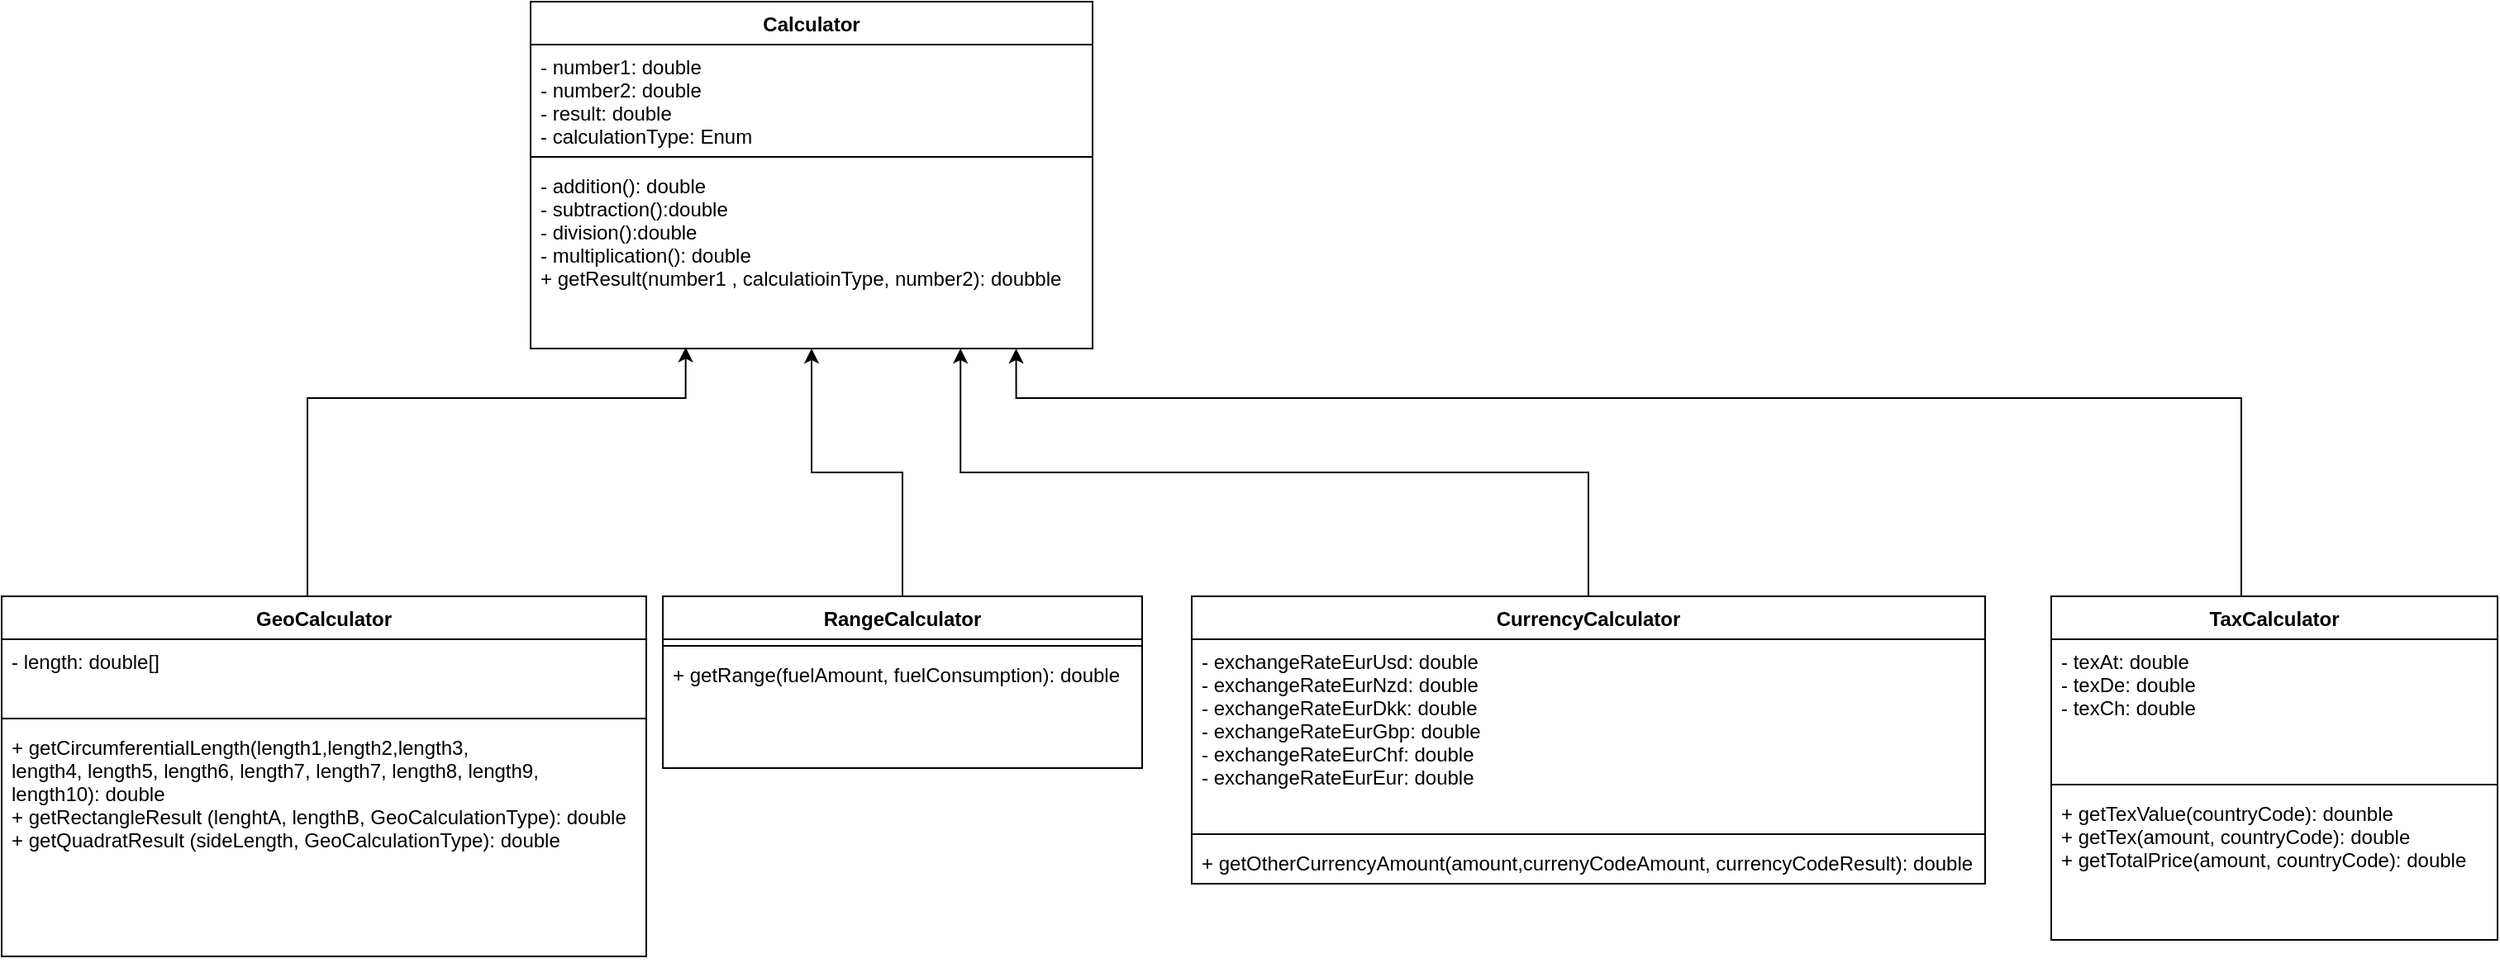 <mxfile version="12.9.13" type="device"><diagram id="qHMJm2bqAuU1ctp3n1JP" name="Page-1"><mxGraphModel dx="1090" dy="493" grid="1" gridSize="10" guides="1" tooltips="1" connect="1" arrows="1" fold="1" page="1" pageScale="1" pageWidth="850" pageHeight="1100" math="0" shadow="0"><root><mxCell id="0"/><mxCell id="1" parent="0"/><mxCell id="zL1bUzS9teMr9KNvSGsY-21" value="" style="edgeStyle=orthogonalEdgeStyle;rounded=0;orthogonalLoop=1;jettySize=auto;html=1;startArrow=none;startFill=0;endArrow=classic;endFill=1;entryX=0.276;entryY=0.993;entryDx=0;entryDy=0;entryPerimeter=0;exitX=0.5;exitY=0;exitDx=0;exitDy=0;" edge="1" parent="1" source="zL1bUzS9teMr9KNvSGsY-5" target="zL1bUzS9teMr9KNvSGsY-4"><mxGeometry relative="1" as="geometry"><Array as="points"><mxPoint x="185" y="280"/><mxPoint x="414" y="280"/></Array></mxGeometry></mxCell><mxCell id="zL1bUzS9teMr9KNvSGsY-27" style="edgeStyle=orthogonalEdgeStyle;rounded=0;orthogonalLoop=1;jettySize=auto;html=1;startArrow=none;startFill=0;endArrow=classic;endFill=1;entryX=0.5;entryY=1;entryDx=0;entryDy=0;entryPerimeter=0;" edge="1" parent="1" source="zL1bUzS9teMr9KNvSGsY-9" target="zL1bUzS9teMr9KNvSGsY-4"><mxGeometry relative="1" as="geometry"/></mxCell><mxCell id="zL1bUzS9teMr9KNvSGsY-29" style="edgeStyle=orthogonalEdgeStyle;rounded=0;orthogonalLoop=1;jettySize=auto;html=1;entryX=0.765;entryY=1;entryDx=0;entryDy=0;entryPerimeter=0;startArrow=none;startFill=0;endArrow=classic;endFill=1;" edge="1" parent="1" source="zL1bUzS9teMr9KNvSGsY-13" target="zL1bUzS9teMr9KNvSGsY-4"><mxGeometry relative="1" as="geometry"/></mxCell><mxCell id="zL1bUzS9teMr9KNvSGsY-28" style="edgeStyle=orthogonalEdgeStyle;rounded=0;orthogonalLoop=1;jettySize=auto;html=1;entryX=0.864;entryY=1;entryDx=0;entryDy=0;entryPerimeter=0;startArrow=none;startFill=0;endArrow=classic;endFill=1;" edge="1" parent="1" source="zL1bUzS9teMr9KNvSGsY-17" target="zL1bUzS9teMr9KNvSGsY-4"><mxGeometry relative="1" as="geometry"><Array as="points"><mxPoint x="1355" y="280"/><mxPoint x="614" y="280"/></Array></mxGeometry></mxCell><mxCell id="zL1bUzS9teMr9KNvSGsY-5" value="GeoCalculator" style="swimlane;fontStyle=1;align=center;verticalAlign=top;childLayout=stackLayout;horizontal=1;startSize=26;horizontalStack=0;resizeParent=1;resizeParentMax=0;resizeLast=0;collapsible=1;marginBottom=0;" vertex="1" parent="1"><mxGeometry y="400" width="390" height="218" as="geometry"/></mxCell><mxCell id="zL1bUzS9teMr9KNvSGsY-6" value="- length: double[]&#10;&#10;" style="text;strokeColor=none;fillColor=none;align=left;verticalAlign=top;spacingLeft=4;spacingRight=4;overflow=hidden;rotatable=0;points=[[0,0.5],[1,0.5]];portConstraint=eastwest;" vertex="1" parent="zL1bUzS9teMr9KNvSGsY-5"><mxGeometry y="26" width="390" height="44" as="geometry"/></mxCell><mxCell id="zL1bUzS9teMr9KNvSGsY-7" value="" style="line;strokeWidth=1;fillColor=none;align=left;verticalAlign=middle;spacingTop=-1;spacingLeft=3;spacingRight=3;rotatable=0;labelPosition=right;points=[];portConstraint=eastwest;" vertex="1" parent="zL1bUzS9teMr9KNvSGsY-5"><mxGeometry y="70" width="390" height="8" as="geometry"/></mxCell><mxCell id="zL1bUzS9teMr9KNvSGsY-8" value="+ getCircumferentialLength(length1,length2,length3,&#10;length4, length5, length6, length7, length7, length8, length9,&#10;length10): double&#10;+ getRectangleResult (lenghtA, lengthB, GeoCalculationType): double&#10;+ getQuadratResult (sideLength, GeoCalculationType): double" style="text;strokeColor=none;fillColor=none;align=left;verticalAlign=top;spacingLeft=4;spacingRight=4;overflow=hidden;rotatable=0;points=[[0,0.5],[1,0.5]];portConstraint=eastwest;" vertex="1" parent="zL1bUzS9teMr9KNvSGsY-5"><mxGeometry y="78" width="390" height="140" as="geometry"/></mxCell><mxCell id="zL1bUzS9teMr9KNvSGsY-9" value="RangeCalculator" style="swimlane;fontStyle=1;align=center;verticalAlign=top;childLayout=stackLayout;horizontal=1;startSize=26;horizontalStack=0;resizeParent=1;resizeParentMax=0;resizeLast=0;collapsible=1;marginBottom=0;" vertex="1" parent="1"><mxGeometry x="400" y="400" width="290" height="104" as="geometry"/></mxCell><mxCell id="zL1bUzS9teMr9KNvSGsY-11" value="" style="line;strokeWidth=1;fillColor=none;align=left;verticalAlign=middle;spacingTop=-1;spacingLeft=3;spacingRight=3;rotatable=0;labelPosition=right;points=[];portConstraint=eastwest;" vertex="1" parent="zL1bUzS9teMr9KNvSGsY-9"><mxGeometry y="26" width="290" height="8" as="geometry"/></mxCell><mxCell id="zL1bUzS9teMr9KNvSGsY-12" value="+ getRange(fuelAmount, fuelConsumption): double" style="text;strokeColor=none;fillColor=none;align=left;verticalAlign=top;spacingLeft=4;spacingRight=4;overflow=hidden;rotatable=0;points=[[0,0.5],[1,0.5]];portConstraint=eastwest;" vertex="1" parent="zL1bUzS9teMr9KNvSGsY-9"><mxGeometry y="34" width="290" height="70" as="geometry"/></mxCell><mxCell id="zL1bUzS9teMr9KNvSGsY-13" value="CurrencyCalculator" style="swimlane;fontStyle=1;align=center;verticalAlign=top;childLayout=stackLayout;horizontal=1;startSize=26;horizontalStack=0;resizeParent=1;resizeParentMax=0;resizeLast=0;collapsible=1;marginBottom=0;" vertex="1" parent="1"><mxGeometry x="720" y="400" width="480" height="174" as="geometry"/></mxCell><mxCell id="zL1bUzS9teMr9KNvSGsY-14" value="- exchangeRateEurUsd: double&#10;- exchangeRateEurNzd: double&#10;- exchangeRateEurDkk: double&#10;- exchangeRateEurGbp: double&#10;- exchangeRateEurChf: double&#10;- exchangeRateEurEur: double&#10;" style="text;strokeColor=none;fillColor=none;align=left;verticalAlign=top;spacingLeft=4;spacingRight=4;overflow=hidden;rotatable=0;points=[[0,0.5],[1,0.5]];portConstraint=eastwest;" vertex="1" parent="zL1bUzS9teMr9KNvSGsY-13"><mxGeometry y="26" width="480" height="114" as="geometry"/></mxCell><mxCell id="zL1bUzS9teMr9KNvSGsY-15" value="" style="line;strokeWidth=1;fillColor=none;align=left;verticalAlign=middle;spacingTop=-1;spacingLeft=3;spacingRight=3;rotatable=0;labelPosition=right;points=[];portConstraint=eastwest;" vertex="1" parent="zL1bUzS9teMr9KNvSGsY-13"><mxGeometry y="140" width="480" height="8" as="geometry"/></mxCell><mxCell id="zL1bUzS9teMr9KNvSGsY-16" value="+ getOtherCurrencyAmount(amount,currenyCodeAmount, currencyCodeResult): double&#10;" style="text;strokeColor=none;fillColor=none;align=left;verticalAlign=top;spacingLeft=4;spacingRight=4;overflow=hidden;rotatable=0;points=[[0,0.5],[1,0.5]];portConstraint=eastwest;" vertex="1" parent="zL1bUzS9teMr9KNvSGsY-13"><mxGeometry y="148" width="480" height="26" as="geometry"/></mxCell><mxCell id="zL1bUzS9teMr9KNvSGsY-17" value="TaxCalculator" style="swimlane;fontStyle=1;align=center;verticalAlign=top;childLayout=stackLayout;horizontal=1;startSize=26;horizontalStack=0;resizeParent=1;resizeParentMax=0;resizeLast=0;collapsible=1;marginBottom=0;" vertex="1" parent="1"><mxGeometry x="1240" y="400" width="270" height="208" as="geometry"/></mxCell><mxCell id="zL1bUzS9teMr9KNvSGsY-18" value="- texAt: double&#10;- texDe: double&#10;- texCh: double&#10;" style="text;strokeColor=none;fillColor=none;align=left;verticalAlign=top;spacingLeft=4;spacingRight=4;overflow=hidden;rotatable=0;points=[[0,0.5],[1,0.5]];portConstraint=eastwest;" vertex="1" parent="zL1bUzS9teMr9KNvSGsY-17"><mxGeometry y="26" width="270" height="84" as="geometry"/></mxCell><mxCell id="zL1bUzS9teMr9KNvSGsY-19" value="" style="line;strokeWidth=1;fillColor=none;align=left;verticalAlign=middle;spacingTop=-1;spacingLeft=3;spacingRight=3;rotatable=0;labelPosition=right;points=[];portConstraint=eastwest;" vertex="1" parent="zL1bUzS9teMr9KNvSGsY-17"><mxGeometry y="110" width="270" height="8" as="geometry"/></mxCell><mxCell id="zL1bUzS9teMr9KNvSGsY-20" value="+ getTexValue(countryCode): dounble&#10;+ getTex(amount, countryCode): double&#10;+ getTotalPrice(amount, countryCode): double" style="text;strokeColor=none;fillColor=none;align=left;verticalAlign=top;spacingLeft=4;spacingRight=4;overflow=hidden;rotatable=0;points=[[0,0.5],[1,0.5]];portConstraint=eastwest;" vertex="1" parent="zL1bUzS9teMr9KNvSGsY-17"><mxGeometry y="118" width="270" height="90" as="geometry"/></mxCell><mxCell id="zL1bUzS9teMr9KNvSGsY-1" value="Calculator" style="swimlane;fontStyle=1;align=center;verticalAlign=top;childLayout=stackLayout;horizontal=1;startSize=26;horizontalStack=0;resizeParent=1;resizeParentMax=0;resizeLast=0;collapsible=1;marginBottom=0;" vertex="1" parent="1"><mxGeometry x="320" y="40" width="340" height="210" as="geometry"/></mxCell><mxCell id="zL1bUzS9teMr9KNvSGsY-2" value="- number1: double&#10;- number2: double&#10;- result: double&#10;- calculationType: Enum&#10;" style="text;strokeColor=none;fillColor=none;align=left;verticalAlign=top;spacingLeft=4;spacingRight=4;overflow=hidden;rotatable=0;points=[[0,0.5],[1,0.5]];portConstraint=eastwest;" vertex="1" parent="zL1bUzS9teMr9KNvSGsY-1"><mxGeometry y="26" width="340" height="64" as="geometry"/></mxCell><mxCell id="zL1bUzS9teMr9KNvSGsY-3" value="" style="line;strokeWidth=1;fillColor=none;align=left;verticalAlign=middle;spacingTop=-1;spacingLeft=3;spacingRight=3;rotatable=0;labelPosition=right;points=[];portConstraint=eastwest;" vertex="1" parent="zL1bUzS9teMr9KNvSGsY-1"><mxGeometry y="90" width="340" height="8" as="geometry"/></mxCell><mxCell id="zL1bUzS9teMr9KNvSGsY-4" value="- addition(): double&#10;- subtraction():double&#10;- division():double&#10;- multiplication(): double&#10;+ getResult(number1 , calculatioinType, number2): doubble" style="text;strokeColor=none;fillColor=none;align=left;verticalAlign=top;spacingLeft=4;spacingRight=4;overflow=hidden;rotatable=0;points=[[0,0.5],[1,0.5]];portConstraint=eastwest;" vertex="1" parent="zL1bUzS9teMr9KNvSGsY-1"><mxGeometry y="98" width="340" height="112" as="geometry"/></mxCell></root></mxGraphModel></diagram></mxfile>